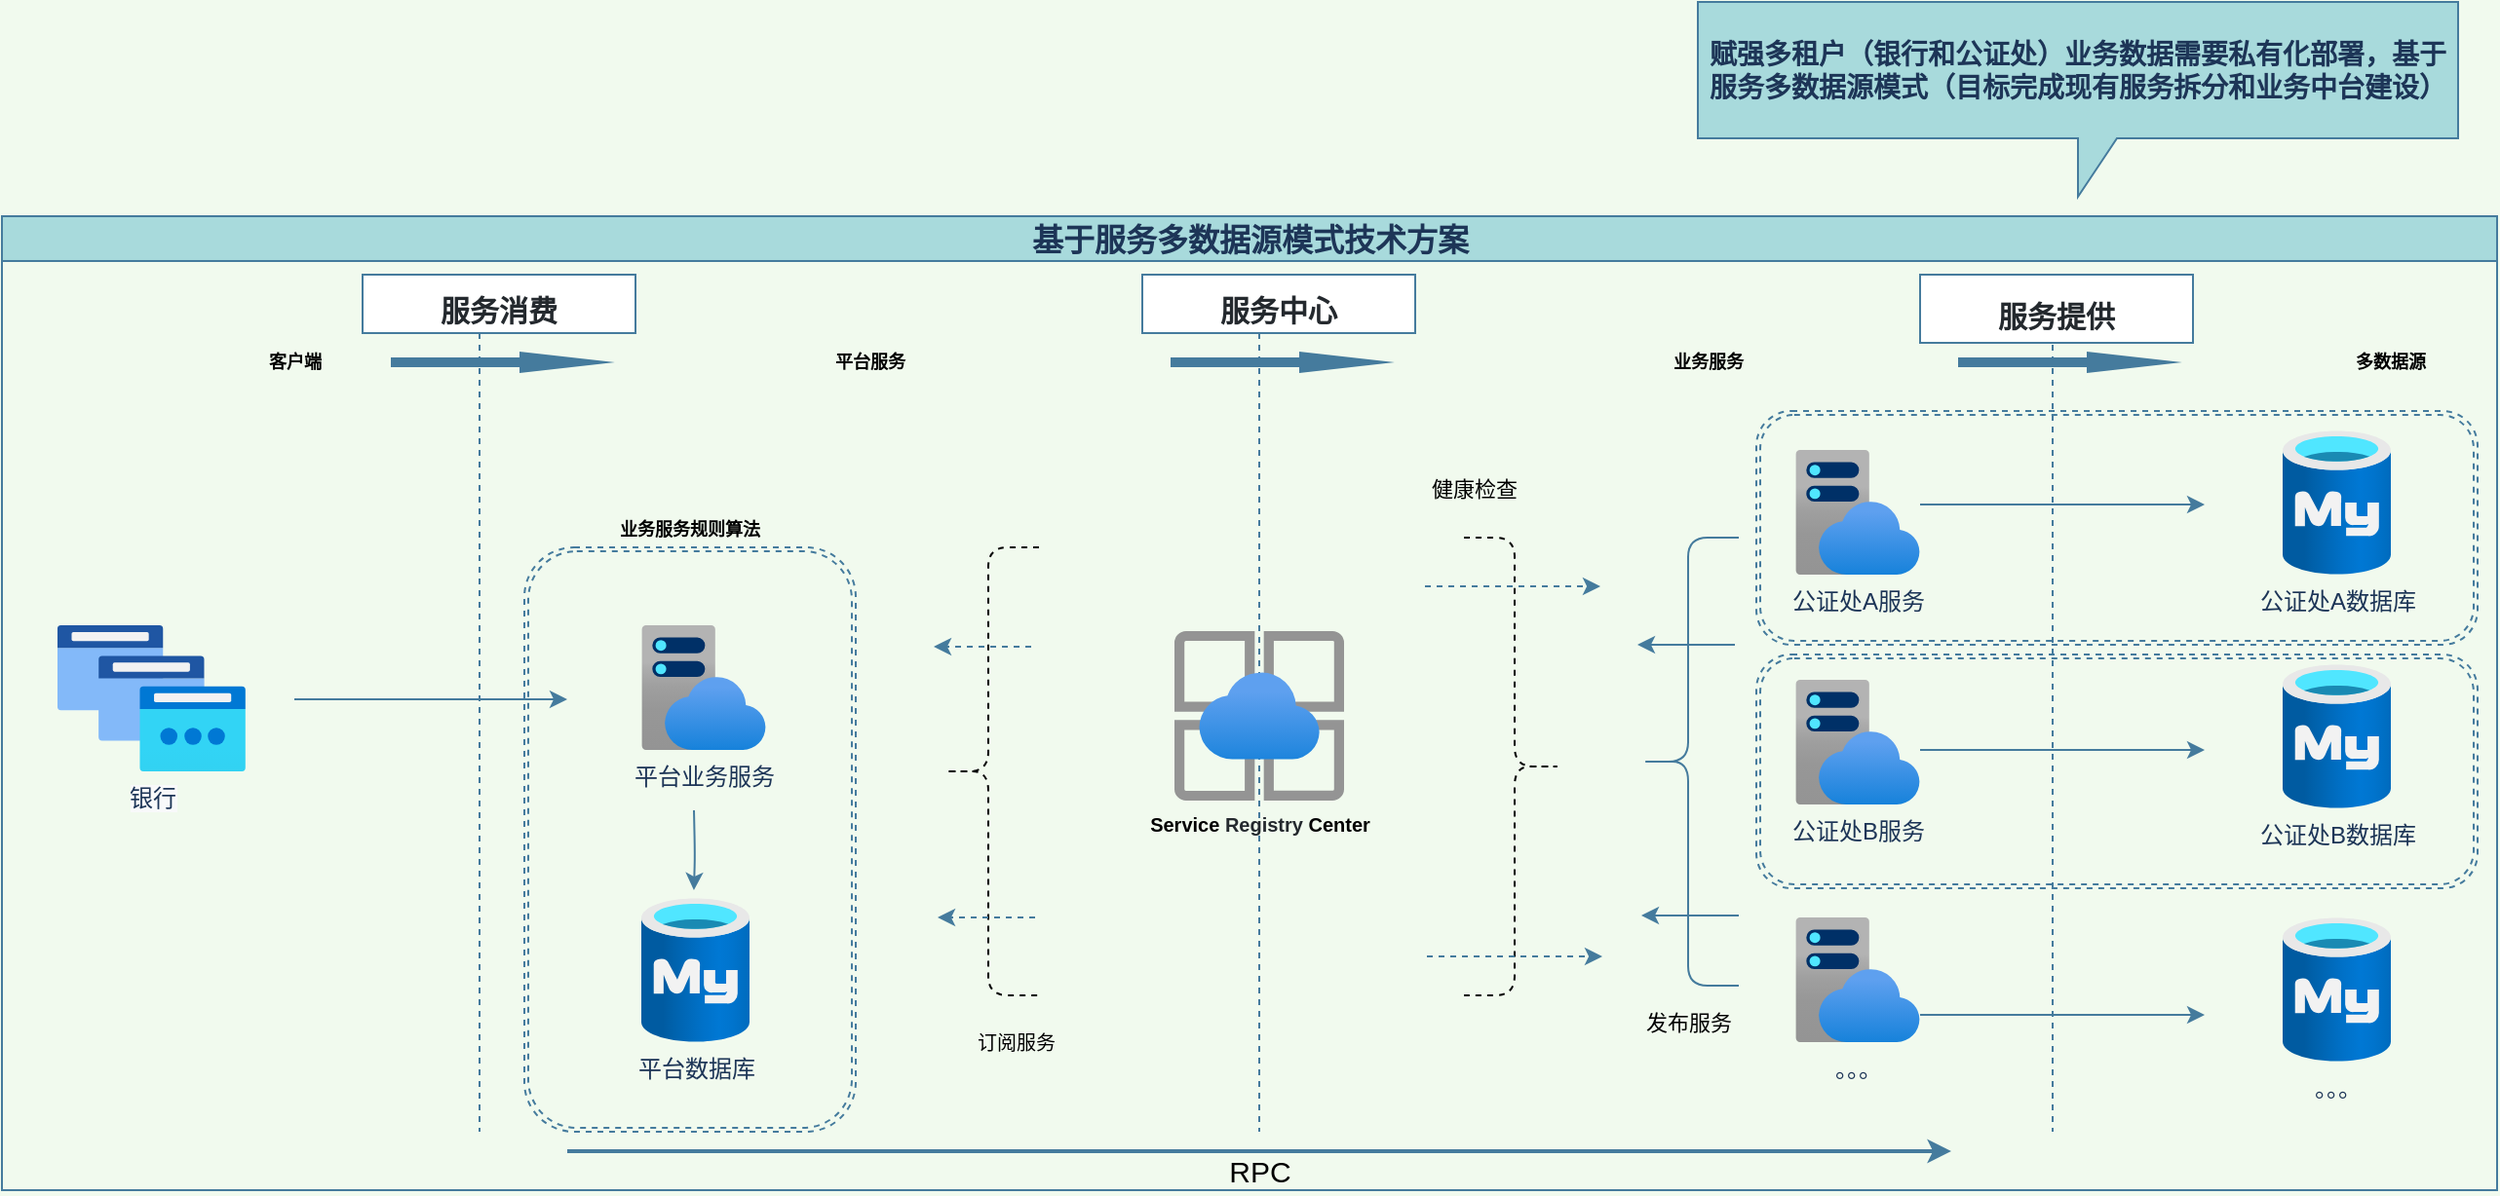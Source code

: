 <mxfile version="17.4.5" type="github" pages="2">
  <diagram id="1GsaGOhPuQo9N7ZaYMCB" name="基于服务多数据源模式技术方案">
    <mxGraphModel dx="942" dy="582" grid="1" gridSize="10" guides="1" tooltips="1" connect="1" arrows="1" fold="1" page="1" pageScale="1" pageWidth="1600" pageHeight="900" background="#F1FAEE" math="0" shadow="0">
      <root>
        <mxCell id="0" />
        <mxCell id="1" parent="0" />
        <mxCell id="5C9GGsjlYOhXfarIp8Tb-1" value="&lt;font style=&quot;font-size: 16px&quot;&gt;基于服务多数据源模式技术方案&lt;/font&gt;" style="swimlane;labelBackgroundColor=none;labelBorderColor=none;fontSize=16;fillColor=#A8DADC;html=1;strokeColor=#457B9D;fontColor=#1D3557;" parent="1" vertex="1">
          <mxGeometry x="30" y="150" width="1280" height="500" as="geometry">
            <mxRectangle x="30" y="150" width="160" height="23" as="alternateBounds" />
          </mxGeometry>
        </mxCell>
        <mxCell id="QnGywbHcmohgSB-NV8yT-61" value="" style="shape=ext;double=1;rounded=1;whiteSpace=wrap;html=1;dashed=1;labelBackgroundColor=none;sketch=0;fontSize=14;fontColor=#000000;strokeColor=#457B9D;fillColor=none;" parent="5C9GGsjlYOhXfarIp8Tb-1" vertex="1">
          <mxGeometry x="900" y="100" width="370" height="120" as="geometry" />
        </mxCell>
        <mxCell id="QnGywbHcmohgSB-NV8yT-62" value="" style="shape=ext;double=1;rounded=1;whiteSpace=wrap;html=1;dashed=1;labelBackgroundColor=none;sketch=0;fontSize=14;fontColor=#000000;strokeColor=#457B9D;fillColor=none;" parent="5C9GGsjlYOhXfarIp8Tb-1" vertex="1">
          <mxGeometry x="900" y="225" width="370" height="120" as="geometry" />
        </mxCell>
        <mxCell id="QnGywbHcmohgSB-NV8yT-2" value="" style="line;strokeWidth=1;direction=south;html=1;strokeColor=#457B9D;dashed=1;labelBackgroundColor=#F1FAEE;fillColor=#A8DADC;fontColor=#1D3557;" parent="5C9GGsjlYOhXfarIp8Tb-1" vertex="1">
          <mxGeometry x="240" y="60" width="10" height="410" as="geometry" />
        </mxCell>
        <mxCell id="QnGywbHcmohgSB-NV8yT-3" value="" style="line;strokeWidth=1;direction=south;html=1;strokeColor=#457B9D;dashed=1;labelBackgroundColor=#F1FAEE;fillColor=#A8DADC;fontColor=#1D3557;" parent="5C9GGsjlYOhXfarIp8Tb-1" vertex="1">
          <mxGeometry x="1047" y="60" width="10" height="410" as="geometry" />
        </mxCell>
        <mxCell id="QnGywbHcmohgSB-NV8yT-4" value="" style="line;strokeWidth=1;direction=south;html=1;strokeColor=#457B9D;dashed=1;labelBackgroundColor=#F1FAEE;fillColor=#A8DADC;fontColor=#1D3557;" parent="5C9GGsjlYOhXfarIp8Tb-1" vertex="1">
          <mxGeometry x="640" y="60" width="10" height="410" as="geometry" />
        </mxCell>
        <mxCell id="5C9GGsjlYOhXfarIp8Tb-4" value="公证处A数据库" style="aspect=fixed;html=1;points=[];align=center;image;fontSize=12;image=img/lib/azure2/databases/Azure_Database_MySQL_Server.svg;labelBackgroundColor=none;fillColor=#A8DADC;strokeColor=#457B9D;fontColor=#1D3557;" parent="5C9GGsjlYOhXfarIp8Tb-1" vertex="1">
          <mxGeometry x="1170" y="110" width="55.5" height="74" as="geometry" />
        </mxCell>
        <mxCell id="5C9GGsjlYOhXfarIp8Tb-5" value="平台数据库" style="aspect=fixed;html=1;points=[];align=center;image;fontSize=12;image=img/lib/azure2/databases/Azure_Database_MySQL_Server.svg;labelBackgroundColor=none;fillColor=#A8DADC;strokeColor=#457B9D;fontColor=#1D3557;" parent="5C9GGsjlYOhXfarIp8Tb-1" vertex="1">
          <mxGeometry x="328" y="350" width="55.5" height="74" as="geometry" />
        </mxCell>
        <mxCell id="QnGywbHcmohgSB-NV8yT-7" value="公证处B数据库" style="aspect=fixed;html=1;points=[];align=center;image;fontSize=12;image=img/lib/azure2/databases/Azure_Database_MySQL_Server.svg;labelBackgroundColor=none;fillColor=#A8DADC;strokeColor=#457B9D;fontColor=#1D3557;" parent="5C9GGsjlYOhXfarIp8Tb-1" vertex="1">
          <mxGeometry x="1170" y="230" width="55.5" height="74" as="geometry" />
        </mxCell>
        <mxCell id="QnGywbHcmohgSB-NV8yT-6" value="。。。" style="aspect=fixed;html=1;points=[];align=center;image;fontSize=12;image=img/lib/azure2/databases/Azure_Database_MySQL_Server.svg;labelBackgroundColor=none;fillColor=#A8DADC;strokeColor=#457B9D;fontColor=#1D3557;" parent="5C9GGsjlYOhXfarIp8Tb-1" vertex="1">
          <mxGeometry x="1170" y="360" width="55.5" height="74" as="geometry" />
        </mxCell>
        <mxCell id="QnGywbHcmohgSB-NV8yT-9" value="" style="shape=singleArrow;whiteSpace=wrap;html=1;arrowWidth=0.4;arrowSize=0.4;rounded=0;sketch=0;fontColor=#1D3557;strokeColor=#457B9D;fillColor=#457B9D;" parent="5C9GGsjlYOhXfarIp8Tb-1" vertex="1">
          <mxGeometry x="200" y="70" width="110" height="10" as="geometry" />
        </mxCell>
        <mxCell id="QnGywbHcmohgSB-NV8yT-8" value="&lt;span style=&quot;font-size: 9px&quot;&gt;客户端&lt;/span&gt;" style="text;html=1;align=center;verticalAlign=middle;resizable=0;points=[];autosize=1;strokeColor=none;fillColor=none;fontColor=#000000;fontStyle=1;fontSize=9;" parent="5C9GGsjlYOhXfarIp8Tb-1" vertex="1">
          <mxGeometry x="125" y="65" width="50" height="20" as="geometry" />
        </mxCell>
        <mxCell id="QnGywbHcmohgSB-NV8yT-10" value="&lt;h3 style=&quot;padding: 0px ; margin: 24px 0px 16px ; box-sizing: border-box ; font-size: 1.25em ; line-height: 1.25 ; color: rgb(36 , 41 , 46) ; font-family: , &amp;#34;blinkmacsystemfont&amp;#34; , &amp;#34;segoe ui&amp;#34; , &amp;#34;helvetica&amp;#34; , &amp;#34;arial&amp;#34; , sans-serif , &amp;#34;apple color emoji&amp;#34; , &amp;#34;segoe ui emoji&amp;#34; , &amp;#34;segoe ui symbol&amp;#34;&quot;&gt;服务消费&lt;/h3&gt;" style="whiteSpace=wrap;html=1;rounded=0;sketch=0;fontColor=#1D3557;strokeColor=#457B9D;fillColor=#FFFFFF;labelBackgroundColor=none;" parent="5C9GGsjlYOhXfarIp8Tb-1" vertex="1">
          <mxGeometry x="185" y="30" width="140" height="30" as="geometry" />
        </mxCell>
        <mxCell id="QnGywbHcmohgSB-NV8yT-11" value="" style="shape=singleArrow;whiteSpace=wrap;html=1;arrowWidth=0.4;arrowSize=0.4;rounded=0;sketch=0;fontColor=#1D3557;strokeColor=#457B9D;fillColor=#457B9D;" parent="5C9GGsjlYOhXfarIp8Tb-1" vertex="1">
          <mxGeometry x="600" y="70" width="110" height="10" as="geometry" />
        </mxCell>
        <mxCell id="QnGywbHcmohgSB-NV8yT-12" value="&lt;h3 style=&quot;padding: 0px ; margin: 24px 0px 16px ; box-sizing: border-box ; font-size: 1.25em ; line-height: 1.25 ; color: rgb(36 , 41 , 46) ; font-family: , &amp;#34;blinkmacsystemfont&amp;#34; , &amp;#34;segoe ui&amp;#34; , &amp;#34;helvetica&amp;#34; , &amp;#34;arial&amp;#34; , sans-serif , &amp;#34;apple color emoji&amp;#34; , &amp;#34;segoe ui emoji&amp;#34; , &amp;#34;segoe ui symbol&amp;#34;&quot;&gt;服务中心&lt;/h3&gt;" style="whiteSpace=wrap;html=1;rounded=0;sketch=0;fontColor=#1D3557;strokeColor=#457B9D;fillColor=#FFFFFF;" parent="5C9GGsjlYOhXfarIp8Tb-1" vertex="1">
          <mxGeometry x="585" y="30" width="140" height="30" as="geometry" />
        </mxCell>
        <mxCell id="QnGywbHcmohgSB-NV8yT-13" value="" style="shape=singleArrow;whiteSpace=wrap;html=1;arrowWidth=0.4;arrowSize=0.4;rounded=0;sketch=0;fontColor=#1D3557;strokeColor=#457B9D;fillColor=#457B9D;" parent="5C9GGsjlYOhXfarIp8Tb-1" vertex="1">
          <mxGeometry x="1004" y="70" width="110" height="10" as="geometry" />
        </mxCell>
        <mxCell id="QnGywbHcmohgSB-NV8yT-14" value="&lt;h3 style=&quot;padding: 0px ; margin: 24px 0px 16px ; box-sizing: border-box ; font-size: 1.25em ; line-height: 1.25 ; color: rgb(36 , 41 , 46) ; font-family: , &amp;#34;blinkmacsystemfont&amp;#34; , &amp;#34;segoe ui&amp;#34; , &amp;#34;helvetica&amp;#34; , &amp;#34;arial&amp;#34; , sans-serif , &amp;#34;apple color emoji&amp;#34; , &amp;#34;segoe ui emoji&amp;#34; , &amp;#34;segoe ui symbol&amp;#34;&quot;&gt;服务提供&lt;/h3&gt;" style="whiteSpace=wrap;html=1;rounded=0;sketch=0;fontColor=#1D3557;strokeColor=#457B9D;fillColor=#FFFFFF;" parent="5C9GGsjlYOhXfarIp8Tb-1" vertex="1">
          <mxGeometry x="984" y="30" width="140" height="35" as="geometry" />
        </mxCell>
        <mxCell id="QnGywbHcmohgSB-NV8yT-15" value="平台业务服务" style="aspect=fixed;html=1;points=[];align=center;image;fontSize=12;image=img/lib/azure2/app_services/App_Service_Plans.svg;rounded=0;sketch=0;fontColor=#1D3557;strokeColor=#457B9D;fillColor=#A8DADC;labelBackgroundColor=none;" parent="5C9GGsjlYOhXfarIp8Tb-1" vertex="1">
          <mxGeometry x="328" y="210" width="64" height="64" as="geometry" />
        </mxCell>
        <mxCell id="QnGywbHcmohgSB-NV8yT-16" value="平台服务" style="text;html=1;align=center;verticalAlign=middle;resizable=0;points=[];autosize=1;strokeColor=none;fillColor=none;fontColor=#000000;fontStyle=1;fontSize=9;" parent="5C9GGsjlYOhXfarIp8Tb-1" vertex="1">
          <mxGeometry x="415" y="65" width="60" height="20" as="geometry" />
        </mxCell>
        <mxCell id="QnGywbHcmohgSB-NV8yT-17" value="&lt;font style=&quot;font-size: 9px;&quot;&gt;业务服务&lt;/font&gt;" style="text;html=1;align=center;verticalAlign=middle;resizable=0;points=[];autosize=1;strokeColor=none;fillColor=none;fontColor=#000000;fontStyle=1;fontSize=9;" parent="5C9GGsjlYOhXfarIp8Tb-1" vertex="1">
          <mxGeometry x="845" y="65" width="60" height="20" as="geometry" />
        </mxCell>
        <mxCell id="QnGywbHcmohgSB-NV8yT-18" value="公证处A服务" style="aspect=fixed;html=1;points=[];align=center;image;fontSize=12;image=img/lib/azure2/app_services/App_Service_Plans.svg;rounded=0;sketch=0;fontColor=#1D3557;strokeColor=#457B9D;fillColor=#A8DADC;labelBackgroundColor=none;" parent="5C9GGsjlYOhXfarIp8Tb-1" vertex="1">
          <mxGeometry x="920" y="120" width="64" height="64" as="geometry" />
        </mxCell>
        <mxCell id="QnGywbHcmohgSB-NV8yT-19" value="公证处B服务" style="aspect=fixed;html=1;points=[];align=center;image;fontSize=12;image=img/lib/azure2/app_services/App_Service_Plans.svg;rounded=0;sketch=0;fontColor=#1D3557;strokeColor=#457B9D;fillColor=#A8DADC;labelBackgroundColor=none;" parent="5C9GGsjlYOhXfarIp8Tb-1" vertex="1">
          <mxGeometry x="920" y="238" width="64" height="64" as="geometry" />
        </mxCell>
        <mxCell id="QnGywbHcmohgSB-NV8yT-20" value="。。。" style="aspect=fixed;html=1;points=[];align=center;image;fontSize=12;image=img/lib/azure2/app_services/App_Service_Plans.svg;rounded=0;sketch=0;fontColor=#1D3557;strokeColor=#457B9D;fillColor=#A8DADC;labelBackgroundColor=none;" parent="5C9GGsjlYOhXfarIp8Tb-1" vertex="1">
          <mxGeometry x="920" y="360" width="64" height="64" as="geometry" />
        </mxCell>
        <mxCell id="QnGywbHcmohgSB-NV8yT-21" value="&lt;span style=&quot;font-size: 9px;&quot;&gt;多数据源&lt;/span&gt;" style="text;html=1;align=center;verticalAlign=middle;resizable=0;points=[];autosize=1;strokeColor=none;fillColor=none;fontColor=#000000;fontStyle=1;fontSize=9;" parent="5C9GGsjlYOhXfarIp8Tb-1" vertex="1">
          <mxGeometry x="1195" y="65" width="60" height="20" as="geometry" />
        </mxCell>
        <mxCell id="QnGywbHcmohgSB-NV8yT-27" value="" style="edgeStyle=orthogonalEdgeStyle;curved=0;rounded=1;sketch=0;orthogonalLoop=1;jettySize=auto;html=1;fontSize=19;fontColor=#000000;strokeColor=#457B9D;fillColor=#A8DADC;" parent="5C9GGsjlYOhXfarIp8Tb-1" edge="1">
          <mxGeometry relative="1" as="geometry">
            <mxPoint x="984" y="274" as="sourcePoint" />
            <mxPoint x="1130" y="274" as="targetPoint" />
          </mxGeometry>
        </mxCell>
        <mxCell id="QnGywbHcmohgSB-NV8yT-28" value="" style="edgeStyle=orthogonalEdgeStyle;curved=0;rounded=1;sketch=0;orthogonalLoop=1;jettySize=auto;html=1;fontSize=19;fontColor=#000000;strokeColor=#457B9D;fillColor=#A8DADC;" parent="5C9GGsjlYOhXfarIp8Tb-1" edge="1">
          <mxGeometry relative="1" as="geometry">
            <mxPoint x="984" y="410" as="sourcePoint" />
            <mxPoint x="1130" y="410" as="targetPoint" />
          </mxGeometry>
        </mxCell>
        <mxCell id="QnGywbHcmohgSB-NV8yT-29" value="&lt;span style=&quot;color: rgb(29 , 53 , 87) ; background-color: rgb(248 , 249 , 250)&quot;&gt;银行&lt;/span&gt;" style="aspect=fixed;html=1;points=[];align=center;image;fontSize=12;image=img/lib/azure2/networking/IP_Groups.svg;rounded=0;sketch=0;fontColor=#000000;strokeColor=#457B9D;fillColor=none;" parent="5C9GGsjlYOhXfarIp8Tb-1" vertex="1">
          <mxGeometry x="28.36" y="210" width="96.64" height="75" as="geometry" />
        </mxCell>
        <mxCell id="QnGywbHcmohgSB-NV8yT-34" value="" style="edgeStyle=orthogonalEdgeStyle;curved=0;rounded=1;sketch=0;orthogonalLoop=1;jettySize=auto;html=1;fontSize=19;fontColor=#000000;strokeColor=#457B9D;fillColor=#A8DADC;" parent="5C9GGsjlYOhXfarIp8Tb-1" edge="1">
          <mxGeometry relative="1" as="geometry">
            <mxPoint x="150" y="248" as="sourcePoint" />
            <mxPoint x="290" y="248" as="targetPoint" />
          </mxGeometry>
        </mxCell>
        <mxCell id="QnGywbHcmohgSB-NV8yT-40" value="&lt;b&gt;&lt;span style=&quot;font-size: 10px&quot;&gt;Service&amp;nbsp;&lt;/span&gt;&lt;span style=&quot;color: rgb(36 , 41 , 46)&quot;&gt;Registry&amp;nbsp;&lt;/span&gt;&lt;span style=&quot;font-size: 10px&quot;&gt;Center&lt;/span&gt;&lt;/b&gt;" style="aspect=fixed;html=1;points=[];align=center;image;fontSize=10;image=img/lib/azure2/app_services/App_Service_Environments.svg;rounded=0;sketch=0;fontColor=#000000;strokeColor=#457B9D;fillColor=none;labelBackgroundColor=none;" parent="5C9GGsjlYOhXfarIp8Tb-1" vertex="1">
          <mxGeometry x="601.5" y="213" width="87" height="87" as="geometry" />
        </mxCell>
        <mxCell id="QnGywbHcmohgSB-NV8yT-41" value="" style="edgeStyle=orthogonalEdgeStyle;curved=0;rounded=1;sketch=0;orthogonalLoop=1;jettySize=auto;html=1;fontSize=19;fontColor=#000000;strokeColor=#457B9D;fillColor=#A8DADC;labelBackgroundColor=none;strokeWidth=2;" parent="5C9GGsjlYOhXfarIp8Tb-1" edge="1">
          <mxGeometry relative="1" as="geometry">
            <mxPoint x="290" y="480" as="sourcePoint" />
            <mxPoint x="1000" y="480" as="targetPoint" />
          </mxGeometry>
        </mxCell>
        <mxCell id="QnGywbHcmohgSB-NV8yT-42" value="&lt;font style=&quot;font-size: 15px&quot;&gt;RPC&lt;/font&gt;" style="edgeLabel;html=1;align=center;verticalAlign=middle;resizable=0;points=[];fontSize=19;fontColor=#000000;labelBackgroundColor=none;" parent="QnGywbHcmohgSB-NV8yT-41" vertex="1" connectable="0">
          <mxGeometry x="0.107" y="2" relative="1" as="geometry">
            <mxPoint x="-38" y="12" as="offset" />
          </mxGeometry>
        </mxCell>
        <mxCell id="QnGywbHcmohgSB-NV8yT-43" value="" style="shape=curlyBracket;whiteSpace=wrap;html=1;rounded=1;labelBackgroundColor=none;sketch=0;fontSize=19;fontColor=#000000;strokeColor=#457B9D;fillColor=none;align=center;" parent="5C9GGsjlYOhXfarIp8Tb-1" vertex="1">
          <mxGeometry x="839" y="165" width="52" height="230" as="geometry" />
        </mxCell>
        <mxCell id="QnGywbHcmohgSB-NV8yT-45" value="" style="shape=curlyBracket;whiteSpace=wrap;html=1;rounded=1;labelBackgroundColor=none;sketch=0;fontSize=19;fontColor=#000000;strokeColor=#000000;fillColor=none;dashed=1;" parent="5C9GGsjlYOhXfarIp8Tb-1" vertex="1">
          <mxGeometry x="480" y="170" width="52" height="230" as="geometry" />
        </mxCell>
        <mxCell id="QnGywbHcmohgSB-NV8yT-46" value="&lt;span style=&quot;font-size: 10px; font-weight: 400;&quot;&gt;订阅服务&lt;/span&gt;" style="text;html=1;align=center;verticalAlign=middle;resizable=0;points=[];autosize=1;strokeColor=none;fillColor=none;fontColor=#000000;fontStyle=1;fontSize=10;" parent="5C9GGsjlYOhXfarIp8Tb-1" vertex="1">
          <mxGeometry x="490" y="414" width="60" height="20" as="geometry" />
        </mxCell>
        <mxCell id="QnGywbHcmohgSB-NV8yT-48" value="&lt;span style=&quot;font-size: 11px; font-weight: 400;&quot;&gt;发布服务&lt;/span&gt;" style="text;html=1;align=center;verticalAlign=middle;resizable=0;points=[];autosize=1;strokeColor=none;fillColor=none;fontColor=#000000;fontStyle=1;fontSize=11;" parent="5C9GGsjlYOhXfarIp8Tb-1" vertex="1">
          <mxGeometry x="835" y="404" width="60" height="20" as="geometry" />
        </mxCell>
        <mxCell id="QnGywbHcmohgSB-NV8yT-49" value="" style="shape=curlyBracket;whiteSpace=wrap;html=1;rounded=1;flipH=1;dashed=1;labelBackgroundColor=none;sketch=0;fontSize=19;fontColor=#000000;strokeColor=#000000;fillColor=none;" parent="5C9GGsjlYOhXfarIp8Tb-1" vertex="1">
          <mxGeometry x="750" y="165" width="52" height="235" as="geometry" />
        </mxCell>
        <mxCell id="QnGywbHcmohgSB-NV8yT-50" value="&lt;span style=&quot;font-size: 11px; font-weight: 400;&quot;&gt;健康检查&lt;/span&gt;" style="text;html=1;align=center;verticalAlign=middle;resizable=0;points=[];autosize=1;strokeColor=none;fillColor=none;fontColor=#000000;fontStyle=1;fontSize=11;" parent="5C9GGsjlYOhXfarIp8Tb-1" vertex="1">
          <mxGeometry x="725" y="130" width="60" height="20" as="geometry" />
        </mxCell>
        <mxCell id="QnGywbHcmohgSB-NV8yT-52" value="" style="edgeStyle=segmentEdgeStyle;endArrow=classic;html=1;rounded=1;labelBackgroundColor=none;sketch=0;fontSize=19;fontColor=#000000;strokeColor=#457B9D;fillColor=#A8DADC;curved=0;" parent="5C9GGsjlYOhXfarIp8Tb-1" edge="1">
          <mxGeometry width="50" height="50" relative="1" as="geometry">
            <mxPoint x="889" y="220" as="sourcePoint" />
            <mxPoint x="839" y="220" as="targetPoint" />
          </mxGeometry>
        </mxCell>
        <mxCell id="QnGywbHcmohgSB-NV8yT-53" value="" style="edgeStyle=segmentEdgeStyle;endArrow=classic;html=1;rounded=1;labelBackgroundColor=none;sketch=0;fontSize=19;fontColor=#000000;strokeColor=#457B9D;fillColor=#A8DADC;curved=0;" parent="5C9GGsjlYOhXfarIp8Tb-1" edge="1">
          <mxGeometry width="50" height="50" relative="1" as="geometry">
            <mxPoint x="891" y="359" as="sourcePoint" />
            <mxPoint x="841" y="359" as="targetPoint" />
          </mxGeometry>
        </mxCell>
        <mxCell id="QnGywbHcmohgSB-NV8yT-57" value="" style="edgeStyle=orthogonalEdgeStyle;curved=0;rounded=1;sketch=0;orthogonalLoop=1;jettySize=auto;html=1;fontSize=19;fontColor=#000000;strokeColor=#457B9D;fillColor=#A8DADC;dashed=1;" parent="5C9GGsjlYOhXfarIp8Tb-1" edge="1">
          <mxGeometry relative="1" as="geometry">
            <mxPoint x="730" y="190" as="sourcePoint" />
            <mxPoint x="820" y="190" as="targetPoint" />
          </mxGeometry>
        </mxCell>
        <mxCell id="QnGywbHcmohgSB-NV8yT-58" value="" style="edgeStyle=orthogonalEdgeStyle;curved=0;rounded=1;sketch=0;orthogonalLoop=1;jettySize=auto;html=1;fontSize=19;fontColor=#000000;strokeColor=#457B9D;fillColor=#A8DADC;dashed=1;" parent="5C9GGsjlYOhXfarIp8Tb-1" edge="1">
          <mxGeometry relative="1" as="geometry">
            <mxPoint x="731" y="380" as="sourcePoint" />
            <mxPoint x="821" y="380" as="targetPoint" />
          </mxGeometry>
        </mxCell>
        <mxCell id="QnGywbHcmohgSB-NV8yT-32" value="" style="edgeStyle=orthogonalEdgeStyle;curved=0;rounded=1;sketch=0;orthogonalLoop=1;jettySize=auto;html=1;fontSize=19;fontColor=#000000;strokeColor=#457B9D;fillColor=#A8DADC;entryX=0.486;entryY=-0.054;entryDx=0;entryDy=0;entryPerimeter=0;" parent="5C9GGsjlYOhXfarIp8Tb-1" target="5C9GGsjlYOhXfarIp8Tb-5" edge="1">
          <mxGeometry relative="1" as="geometry">
            <mxPoint x="355" y="305" as="sourcePoint" />
            <mxPoint x="355" y="335" as="targetPoint" />
          </mxGeometry>
        </mxCell>
        <mxCell id="knl8iM3lEiRTkJogPcER-1" value="&lt;span style=&quot;font-size: 9px ; font-weight: 700&quot;&gt;业务服务规则算法&lt;/span&gt;" style="shape=ext;double=1;rounded=1;whiteSpace=wrap;html=1;dashed=1;labelBackgroundColor=none;sketch=0;fontSize=14;fontColor=#000000;strokeColor=#457B9D;fillColor=none;labelPosition=center;verticalLabelPosition=top;align=center;verticalAlign=bottom;" parent="5C9GGsjlYOhXfarIp8Tb-1" vertex="1">
          <mxGeometry x="268" y="170" width="170" height="300" as="geometry" />
        </mxCell>
        <mxCell id="5C9GGsjlYOhXfarIp8Tb-22" value="&lt;div&gt;赋强多租户（银行和公证处）业务数据需要私有化部署，基于服务多数据源模式（目标完成现有服务拆分和业务中台建设）&lt;br&gt;&lt;/div&gt;" style="shape=callout;whiteSpace=wrap;html=1;perimeter=calloutPerimeter;labelBackgroundColor=none;labelBorderColor=none;fontSize=14;fillColor=#A8DADC;strokeColor=#457B9D;fontColor=#1D3557;fontStyle=1" parent="1" vertex="1">
          <mxGeometry x="900" y="40" width="390" height="100" as="geometry" />
        </mxCell>
        <mxCell id="QnGywbHcmohgSB-NV8yT-26" value="" style="edgeStyle=orthogonalEdgeStyle;curved=0;rounded=1;sketch=0;orthogonalLoop=1;jettySize=auto;html=1;fontSize=19;fontColor=#000000;strokeColor=#457B9D;fillColor=#A8DADC;" parent="1" edge="1">
          <mxGeometry relative="1" as="geometry">
            <mxPoint x="1014" y="298" as="sourcePoint" />
            <mxPoint x="1160" y="298" as="targetPoint" />
          </mxGeometry>
        </mxCell>
        <mxCell id="QnGywbHcmohgSB-NV8yT-54" value="" style="edgeStyle=segmentEdgeStyle;endArrow=classic;html=1;rounded=1;labelBackgroundColor=none;sketch=0;fontSize=19;fontColor=#000000;strokeColor=#457B9D;fillColor=#A8DADC;curved=0;dashed=1;" parent="1" edge="1">
          <mxGeometry width="50" height="50" relative="1" as="geometry">
            <mxPoint x="558" y="371" as="sourcePoint" />
            <mxPoint x="508" y="371" as="targetPoint" />
          </mxGeometry>
        </mxCell>
        <mxCell id="QnGywbHcmohgSB-NV8yT-55" value="" style="edgeStyle=segmentEdgeStyle;endArrow=classic;html=1;rounded=1;labelBackgroundColor=none;sketch=0;fontSize=19;fontColor=#000000;strokeColor=#457B9D;fillColor=#A8DADC;curved=0;dashed=1;" parent="1" edge="1">
          <mxGeometry width="50" height="50" relative="1" as="geometry">
            <mxPoint x="560" y="510" as="sourcePoint" />
            <mxPoint x="510" y="510" as="targetPoint" />
          </mxGeometry>
        </mxCell>
      </root>
    </mxGraphModel>
  </diagram>
  <diagram id="78BLoj6I48kYaRuqE5UL" name="传统多数据源模式">
    <mxGraphModel dx="942" dy="582" grid="1" gridSize="10" guides="1" tooltips="1" connect="1" arrows="1" fold="1" page="1" pageScale="1" pageWidth="1600" pageHeight="900" math="0" shadow="0">
      <root>
        <mxCell id="0" />
        <mxCell id="1" parent="0" />
        <mxCell id="ZK2Sy7To2DuazH64TaJp-1" value="&lt;span style=&quot;font-size: 13px&quot;&gt;传统多数据源模式&lt;/span&gt;" style="swimlane;labelBackgroundColor=none;labelBorderColor=none;fontSize=16;fillColor=#A8DADC;html=1;strokeColor=#457B9D;fontColor=#1D3557;" vertex="1" parent="1">
          <mxGeometry x="30" y="150" width="1280" height="530" as="geometry">
            <mxRectangle x="30" y="150" width="160" height="23" as="alternateBounds" />
          </mxGeometry>
        </mxCell>
        <mxCell id="8aGe5UOQVmx-klE6Vs5v-14" value="" style="shape=ext;double=1;rounded=1;whiteSpace=wrap;html=1;dashed=1;labelBackgroundColor=none;sketch=0;fontSize=14;fontColor=#000000;strokeColor=#457B9D;fillColor=none;" vertex="1" parent="ZK2Sy7To2DuazH64TaJp-1">
          <mxGeometry x="900" y="350" width="370" height="120" as="geometry" />
        </mxCell>
        <mxCell id="ZK2Sy7To2DuazH64TaJp-43" value="" style="shape=ext;double=1;rounded=1;whiteSpace=wrap;html=1;dashed=1;labelBackgroundColor=none;sketch=0;fontSize=14;fontColor=#000000;strokeColor=#457B9D;fillColor=none;labelPosition=center;verticalLabelPosition=top;align=center;verticalAlign=bottom;" vertex="1" parent="ZK2Sy7To2DuazH64TaJp-1">
          <mxGeometry x="330" y="117" width="490" height="283" as="geometry" />
        </mxCell>
        <mxCell id="ZK2Sy7To2DuazH64TaJp-2" value="" style="shape=ext;double=1;rounded=1;whiteSpace=wrap;html=1;dashed=1;labelBackgroundColor=none;sketch=0;fontSize=14;fontColor=#000000;strokeColor=#457B9D;fillColor=none;" vertex="1" parent="ZK2Sy7To2DuazH64TaJp-1">
          <mxGeometry x="900" y="100" width="370" height="120" as="geometry" />
        </mxCell>
        <mxCell id="ZK2Sy7To2DuazH64TaJp-3" value="" style="shape=ext;double=1;rounded=1;whiteSpace=wrap;html=1;dashed=1;labelBackgroundColor=none;sketch=0;fontSize=14;fontColor=#000000;strokeColor=#457B9D;fillColor=none;" vertex="1" parent="ZK2Sy7To2DuazH64TaJp-1">
          <mxGeometry x="900" y="225" width="370" height="120" as="geometry" />
        </mxCell>
        <mxCell id="ZK2Sy7To2DuazH64TaJp-4" value="" style="line;strokeWidth=1;direction=south;html=1;strokeColor=#457B9D;dashed=1;labelBackgroundColor=#F1FAEE;fillColor=#A8DADC;fontColor=#1D3557;" vertex="1" parent="ZK2Sy7To2DuazH64TaJp-1">
          <mxGeometry x="240" y="60" width="10" height="410" as="geometry" />
        </mxCell>
        <mxCell id="ZK2Sy7To2DuazH64TaJp-5" value="" style="line;strokeWidth=1;direction=south;html=1;strokeColor=#457B9D;dashed=1;labelBackgroundColor=#F1FAEE;fillColor=#A8DADC;fontColor=#1D3557;" vertex="1" parent="ZK2Sy7To2DuazH64TaJp-1">
          <mxGeometry x="1047" y="60" width="10" height="410" as="geometry" />
        </mxCell>
        <mxCell id="ZK2Sy7To2DuazH64TaJp-6" value="" style="line;strokeWidth=1;direction=south;html=1;strokeColor=#457B9D;dashed=1;labelBackgroundColor=#F1FAEE;fillColor=#A8DADC;fontColor=#1D3557;" vertex="1" parent="ZK2Sy7To2DuazH64TaJp-1">
          <mxGeometry x="640" y="60" width="10" height="410" as="geometry" />
        </mxCell>
        <mxCell id="ZK2Sy7To2DuazH64TaJp-7" value="公证处A数据库" style="aspect=fixed;html=1;points=[];align=center;image;fontSize=12;image=img/lib/azure2/databases/Azure_Database_MySQL_Server.svg;labelBackgroundColor=none;fillColor=#A8DADC;strokeColor=#457B9D;fontColor=#1D3557;" vertex="1" parent="ZK2Sy7To2DuazH64TaJp-1">
          <mxGeometry x="1058.5" y="117" width="55.5" height="74" as="geometry" />
        </mxCell>
        <mxCell id="ZK2Sy7To2DuazH64TaJp-9" value="公证处B数据库" style="aspect=fixed;html=1;points=[];align=center;image;fontSize=12;image=img/lib/azure2/databases/Azure_Database_MySQL_Server.svg;labelBackgroundColor=none;fillColor=#A8DADC;strokeColor=#457B9D;fontColor=#1D3557;" vertex="1" parent="ZK2Sy7To2DuazH64TaJp-1">
          <mxGeometry x="1058.5" y="238" width="55.5" height="74" as="geometry" />
        </mxCell>
        <mxCell id="ZK2Sy7To2DuazH64TaJp-10" value="&lt;span&gt;平台数据库&lt;/span&gt;" style="aspect=fixed;html=1;points=[];align=center;image;fontSize=12;image=img/lib/azure2/databases/Azure_Database_MySQL_Server.svg;labelBackgroundColor=none;fillColor=#A8DADC;strokeColor=#457B9D;fontColor=#1D3557;" vertex="1" parent="ZK2Sy7To2DuazH64TaJp-1">
          <mxGeometry x="1058.5" y="360" width="55.5" height="74" as="geometry" />
        </mxCell>
        <mxCell id="ZK2Sy7To2DuazH64TaJp-11" value="" style="shape=singleArrow;whiteSpace=wrap;html=1;arrowWidth=0.4;arrowSize=0.4;rounded=0;sketch=0;fontColor=#1D3557;strokeColor=#457B9D;fillColor=#457B9D;" vertex="1" parent="ZK2Sy7To2DuazH64TaJp-1">
          <mxGeometry x="200" y="70" width="110" height="10" as="geometry" />
        </mxCell>
        <mxCell id="ZK2Sy7To2DuazH64TaJp-12" value="&lt;span style=&quot;font-size: 9px&quot;&gt;客户端&lt;/span&gt;" style="text;html=1;align=center;verticalAlign=middle;resizable=0;points=[];autosize=1;strokeColor=none;fillColor=none;fontColor=#000000;fontStyle=1;fontSize=9;" vertex="1" parent="ZK2Sy7To2DuazH64TaJp-1">
          <mxGeometry x="125" y="65" width="50" height="20" as="geometry" />
        </mxCell>
        <mxCell id="ZK2Sy7To2DuazH64TaJp-13" value="&lt;h3 style=&quot;padding: 0px ; margin: 24px 0px 16px ; box-sizing: border-box ; font-size: 1.25em ; line-height: 1.25 ; color: rgb(36 , 41 , 46) ; font-family: , &amp;#34;blinkmacsystemfont&amp;#34; , &amp;#34;segoe ui&amp;#34; , &amp;#34;helvetica&amp;#34; , &amp;#34;arial&amp;#34; , sans-serif , &amp;#34;apple color emoji&amp;#34; , &amp;#34;segoe ui emoji&amp;#34; , &amp;#34;segoe ui symbol&amp;#34;&quot;&gt;数据采集&lt;/h3&gt;" style="whiteSpace=wrap;html=1;rounded=0;sketch=0;fontColor=#1D3557;strokeColor=#457B9D;fillColor=#FFFFFF;labelBackgroundColor=none;" vertex="1" parent="ZK2Sy7To2DuazH64TaJp-1">
          <mxGeometry x="185" y="30" width="140" height="30" as="geometry" />
        </mxCell>
        <mxCell id="ZK2Sy7To2DuazH64TaJp-14" value="" style="shape=singleArrow;whiteSpace=wrap;html=1;arrowWidth=0.4;arrowSize=0.4;rounded=0;sketch=0;fontColor=#1D3557;strokeColor=#457B9D;fillColor=#457B9D;" vertex="1" parent="ZK2Sy7To2DuazH64TaJp-1">
          <mxGeometry x="600" y="70" width="110" height="10" as="geometry" />
        </mxCell>
        <mxCell id="ZK2Sy7To2DuazH64TaJp-15" value="&lt;h3 style=&quot;padding: 0px ; margin: 24px 0px 16px ; box-sizing: border-box ; font-size: 1.25em ; line-height: 1.25 ; color: rgb(36 , 41 , 46) ; font-family: , &amp;#34;blinkmacsystemfont&amp;#34; , &amp;#34;segoe ui&amp;#34; , &amp;#34;helvetica&amp;#34; , &amp;#34;arial&amp;#34; , sans-serif , &amp;#34;apple color emoji&amp;#34; , &amp;#34;segoe ui emoji&amp;#34; , &amp;#34;segoe ui symbol&amp;#34;&quot;&gt;业务计算&lt;/h3&gt;" style="whiteSpace=wrap;html=1;rounded=0;sketch=0;fontColor=#1D3557;strokeColor=#457B9D;fillColor=#FFFFFF;" vertex="1" parent="ZK2Sy7To2DuazH64TaJp-1">
          <mxGeometry x="585" y="30" width="140" height="30" as="geometry" />
        </mxCell>
        <mxCell id="ZK2Sy7To2DuazH64TaJp-16" value="" style="shape=singleArrow;whiteSpace=wrap;html=1;arrowWidth=0.4;arrowSize=0.4;rounded=0;sketch=0;fontColor=#1D3557;strokeColor=#457B9D;fillColor=#457B9D;" vertex="1" parent="ZK2Sy7To2DuazH64TaJp-1">
          <mxGeometry x="1004" y="70" width="110" height="10" as="geometry" />
        </mxCell>
        <mxCell id="ZK2Sy7To2DuazH64TaJp-17" value="&lt;h3 style=&quot;padding: 0px ; margin: 24px 0px 16px ; box-sizing: border-box ; font-size: 1.25em ; line-height: 1.25 ; color: rgb(36 , 41 , 46) ; font-family: , &amp;#34;blinkmacsystemfont&amp;#34; , &amp;#34;segoe ui&amp;#34; , &amp;#34;helvetica&amp;#34; , &amp;#34;arial&amp;#34; , sans-serif , &amp;#34;apple color emoji&amp;#34; , &amp;#34;segoe ui emoji&amp;#34; , &amp;#34;segoe ui symbol&amp;#34;&quot;&gt;数据存储&lt;/h3&gt;" style="whiteSpace=wrap;html=1;rounded=0;sketch=0;fontColor=#1D3557;strokeColor=#457B9D;fillColor=#FFFFFF;" vertex="1" parent="ZK2Sy7To2DuazH64TaJp-1">
          <mxGeometry x="984" y="30" width="140" height="35" as="geometry" />
        </mxCell>
        <mxCell id="ZK2Sy7To2DuazH64TaJp-18" value="API业务服务" style="aspect=fixed;html=1;points=[];align=center;image;fontSize=12;image=img/lib/azure2/app_services/App_Service_Plans.svg;rounded=0;sketch=0;fontColor=#1D3557;strokeColor=#457B9D;fillColor=#A8DADC;labelBackgroundColor=none;" vertex="1" parent="ZK2Sy7To2DuazH64TaJp-1">
          <mxGeometry x="417" y="143" width="43" height="43" as="geometry" />
        </mxCell>
        <mxCell id="ZK2Sy7To2DuazH64TaJp-19" value="平台服务" style="text;html=1;align=center;verticalAlign=middle;resizable=0;points=[];autosize=1;strokeColor=none;fillColor=none;fontColor=#000000;fontStyle=1;fontSize=9;" vertex="1" parent="ZK2Sy7To2DuazH64TaJp-1">
          <mxGeometry x="415" y="65" width="60" height="20" as="geometry" />
        </mxCell>
        <mxCell id="ZK2Sy7To2DuazH64TaJp-20" value="&lt;font style=&quot;font-size: 9px&quot;&gt;数据隔离&lt;/font&gt;" style="text;html=1;align=center;verticalAlign=middle;resizable=0;points=[];autosize=1;strokeColor=none;fillColor=none;fontColor=#000000;fontStyle=1;fontSize=9;" vertex="1" parent="ZK2Sy7To2DuazH64TaJp-1">
          <mxGeometry x="845" y="65" width="60" height="20" as="geometry" />
        </mxCell>
        <mxCell id="ZK2Sy7To2DuazH64TaJp-24" value="&lt;span style=&quot;font-size: 9px;&quot;&gt;多数据源&lt;/span&gt;" style="text;html=1;align=center;verticalAlign=middle;resizable=0;points=[];autosize=1;strokeColor=none;fillColor=none;fontColor=#000000;fontStyle=1;fontSize=9;" vertex="1" parent="ZK2Sy7To2DuazH64TaJp-1">
          <mxGeometry x="1195" y="65" width="60" height="20" as="geometry" />
        </mxCell>
        <mxCell id="ZK2Sy7To2DuazH64TaJp-25" value="" style="edgeStyle=orthogonalEdgeStyle;curved=0;rounded=1;sketch=0;orthogonalLoop=1;jettySize=auto;html=1;fontSize=19;fontColor=#000000;strokeColor=#457B9D;fillColor=#A8DADC;" edge="1" parent="ZK2Sy7To2DuazH64TaJp-1">
          <mxGeometry relative="1" as="geometry">
            <mxPoint x="770" y="266.5" as="sourcePoint" />
            <mxPoint x="916" y="266.5" as="targetPoint" />
          </mxGeometry>
        </mxCell>
        <mxCell id="ZK2Sy7To2DuazH64TaJp-26" value="" style="edgeStyle=orthogonalEdgeStyle;curved=0;rounded=1;sketch=0;orthogonalLoop=1;jettySize=auto;html=1;fontSize=19;fontColor=#000000;strokeColor=#457B9D;fillColor=#A8DADC;" edge="1" parent="ZK2Sy7To2DuazH64TaJp-1">
          <mxGeometry relative="1" as="geometry">
            <mxPoint x="778" y="375" as="sourcePoint" />
            <mxPoint x="924" y="375" as="targetPoint" />
          </mxGeometry>
        </mxCell>
        <mxCell id="ZK2Sy7To2DuazH64TaJp-27" value="&lt;span style=&quot;color: rgb(29 , 53 , 87) ; background-color: rgb(248 , 249 , 250)&quot;&gt;银行&lt;/span&gt;" style="aspect=fixed;html=1;points=[];align=center;image;fontSize=12;image=img/lib/azure2/networking/IP_Groups.svg;rounded=0;sketch=0;fontColor=#000000;strokeColor=#457B9D;fillColor=none;" vertex="1" parent="ZK2Sy7To2DuazH64TaJp-1">
          <mxGeometry x="60" y="162.5" width="96.64" height="75" as="geometry" />
        </mxCell>
        <mxCell id="ZK2Sy7To2DuazH64TaJp-28" value="" style="edgeStyle=orthogonalEdgeStyle;curved=0;rounded=1;sketch=0;orthogonalLoop=1;jettySize=auto;html=1;fontSize=19;fontColor=#000000;strokeColor=#457B9D;fillColor=#A8DADC;" edge="1" parent="ZK2Sy7To2DuazH64TaJp-1">
          <mxGeometry relative="1" as="geometry">
            <mxPoint x="175" y="207" as="sourcePoint" />
            <mxPoint x="350" y="207" as="targetPoint" />
          </mxGeometry>
        </mxCell>
        <mxCell id="8aGe5UOQVmx-klE6Vs5v-1" value="&lt;span style=&quot;color: rgb(29 , 53 , 87) ; background-color: rgb(248 , 249 , 250)&quot;&gt;小程序&lt;/span&gt;" style="aspect=fixed;html=1;points=[];align=center;image;fontSize=12;image=img/lib/azure2/networking/IP_Groups.svg;rounded=0;sketch=0;fontColor=#000000;strokeColor=#457B9D;fillColor=none;" vertex="1" parent="ZK2Sy7To2DuazH64TaJp-1">
          <mxGeometry x="60" y="292.5" width="96.64" height="75" as="geometry" />
        </mxCell>
        <mxCell id="8aGe5UOQVmx-klE6Vs5v-2" value="" style="edgeStyle=orthogonalEdgeStyle;curved=0;rounded=1;sketch=0;orthogonalLoop=1;jettySize=auto;html=1;fontSize=19;fontColor=#000000;strokeColor=#457B9D;fillColor=#A8DADC;" edge="1" parent="ZK2Sy7To2DuazH64TaJp-1">
          <mxGeometry relative="1" as="geometry">
            <mxPoint x="170" y="330" as="sourcePoint" />
            <mxPoint x="350" y="330" as="targetPoint" />
          </mxGeometry>
        </mxCell>
        <mxCell id="8aGe5UOQVmx-klE6Vs5v-4" value="Admin业务服务" style="aspect=fixed;html=1;points=[];align=center;image;fontSize=12;image=img/lib/azure2/app_services/App_Service_Plans.svg;rounded=0;sketch=0;fontColor=#1D3557;strokeColor=#457B9D;fillColor=#A8DADC;labelBackgroundColor=none;" vertex="1" parent="ZK2Sy7To2DuazH64TaJp-1">
          <mxGeometry x="415" y="310" width="40" height="40" as="geometry" />
        </mxCell>
        <mxCell id="8aGe5UOQVmx-klE6Vs5v-7" value="SIgn业务服务" style="aspect=fixed;html=1;points=[];align=center;image;fontSize=12;image=img/lib/azure2/app_services/App_Service_Plans.svg;rounded=0;sketch=0;fontColor=#1D3557;strokeColor=#457B9D;fillColor=#A8DADC;labelBackgroundColor=none;" vertex="1" parent="ZK2Sy7To2DuazH64TaJp-1">
          <mxGeometry x="417" y="223" width="49" height="49" as="geometry" />
        </mxCell>
        <mxCell id="8aGe5UOQVmx-klE6Vs5v-9" value="" style="aspect=fixed;html=1;points=[];align=left;image;fontSize=12;image=img/lib/azure2/general/Workflow.svg;rotation=-90;labelPosition=right;verticalLabelPosition=middle;verticalAlign=top;horizontal=0;" vertex="1" parent="ZK2Sy7To2DuazH64TaJp-1">
          <mxGeometry x="630" y="205" width="103.95" height="107" as="geometry" />
        </mxCell>
        <mxCell id="8aGe5UOQVmx-klE6Vs5v-11" value="Task业务服务" style="aspect=fixed;html=1;points=[];align=center;image;fontSize=12;image=img/lib/azure2/app_services/App_Service_Plans.svg;rounded=0;sketch=0;fontColor=#1D3557;strokeColor=#457B9D;fillColor=#A8DADC;labelBackgroundColor=none;" vertex="1" parent="ZK2Sy7To2DuazH64TaJp-1">
          <mxGeometry x="505" y="146" width="40" height="40" as="geometry" />
        </mxCell>
        <mxCell id="8aGe5UOQVmx-klE6Vs5v-13" value="其他服务" style="aspect=fixed;html=1;points=[];align=center;image;fontSize=12;image=img/lib/azure2/app_services/App_Service_Plans.svg;rounded=0;sketch=0;fontColor=#1D3557;strokeColor=#457B9D;fillColor=#A8DADC;labelBackgroundColor=none;" vertex="1" parent="ZK2Sy7To2DuazH64TaJp-1">
          <mxGeometry x="505" y="223" width="40" height="40" as="geometry" />
        </mxCell>
        <mxCell id="ZK2Sy7To2DuazH64TaJp-45" value="" style="edgeStyle=orthogonalEdgeStyle;curved=0;rounded=1;sketch=0;orthogonalLoop=1;jettySize=auto;html=1;fontSize=19;fontColor=#000000;strokeColor=#457B9D;fillColor=#A8DADC;" edge="1" parent="ZK2Sy7To2DuazH64TaJp-1">
          <mxGeometry relative="1" as="geometry">
            <mxPoint x="770" y="184" as="sourcePoint" />
            <mxPoint x="916" y="184" as="targetPoint" />
          </mxGeometry>
        </mxCell>
        <mxCell id="8aGe5UOQVmx-klE6Vs5v-16" value="静态配置文件添加多数据源" style="text;html=1;align=center;verticalAlign=middle;resizable=0;points=[];autosize=1;strokeColor=none;fillColor=none;fontColor=#000000;fontStyle=1;fontSize=9;" vertex="1" parent="ZK2Sy7To2DuazH64TaJp-1">
          <mxGeometry x="610" y="184" width="160" height="20" as="geometry" />
        </mxCell>
        <mxCell id="7JOzHNRmuQbyhO_7rJKC-1" value="" style="shape=curlyBracket;whiteSpace=wrap;html=1;rounded=1;flipH=1;labelBackgroundColor=none;sketch=0;fontSize=19;fontColor=#000000;strokeColor=#000000;fillColor=none;" vertex="1" parent="ZK2Sy7To2DuazH64TaJp-1">
          <mxGeometry x="575" y="140" width="52" height="235" as="geometry" />
        </mxCell>
        <mxCell id="ZK2Sy7To2DuazH64TaJp-44" value="&lt;div&gt;&lt;div&gt;&lt;span style=&quot;font-family: &amp;#34;larkhacksafarifont&amp;#34; , &amp;#34;larkemojifont&amp;#34; , &amp;#34;larkchinesequote&amp;#34; , , &amp;#34;blinkmacsystemfont&amp;#34; , &amp;#34;helvetica neue&amp;#34; , &amp;#34;arial&amp;#34; , &amp;#34;segoe ui&amp;#34; , &amp;#34;pingfang sc&amp;#34; , &amp;#34;microsoft yahei&amp;#34; , &amp;#34;hiragino sans gb&amp;#34; , sans-serif , &amp;#34;apple color emoji&amp;#34; , &amp;#34;segoe ui emoji&amp;#34; , &amp;#34;segoe ui symbol&amp;#34; , &amp;#34;noto color emoji&amp;#34;&quot;&gt;&lt;span style=&quot;font-size: 13px&quot;&gt;赋强多租户（银行和公证处）业务数据需要私有化部署，传统多数据源模式（目标完成现有业务数据库的拆分）&lt;/span&gt;&lt;/span&gt;&lt;/div&gt;&lt;/div&gt;" style="shape=callout;whiteSpace=wrap;html=1;perimeter=calloutPerimeter;labelBackgroundColor=none;labelBorderColor=none;fontSize=14;fillColor=#A8DADC;strokeColor=#457B9D;fontColor=#1D3557;fontStyle=1" vertex="1" parent="1">
          <mxGeometry x="900" y="40" width="390" height="100" as="geometry" />
        </mxCell>
      </root>
    </mxGraphModel>
  </diagram>
</mxfile>
